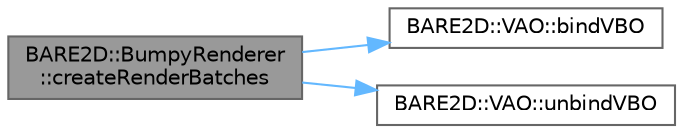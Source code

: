 digraph "BARE2D::BumpyRenderer::createRenderBatches"
{
 // INTERACTIVE_SVG=YES
 // LATEX_PDF_SIZE
  bgcolor="transparent";
  edge [fontname=Helvetica,fontsize=10,labelfontname=Helvetica,labelfontsize=10];
  node [fontname=Helvetica,fontsize=10,shape=box,height=0.2,width=0.4];
  rankdir="LR";
  Node1 [label="BARE2D::BumpyRenderer\l::createRenderBatches",height=0.2,width=0.4,color="gray40", fillcolor="grey60", style="filled", fontcolor="black",tooltip="Constructs all of the render batches from data given by, say, draw() calls."];
  Node1 -> Node2 [color="steelblue1",style="solid"];
  Node2 [label="BARE2D::VAO::bindVBO",height=0.2,width=0.4,color="grey40", fillcolor="white", style="filled",URL="$class_b_a_r_e2_d_1_1_v_a_o.html#aaaec16d98be94aa5cfed015df40dda70",tooltip="Binds the VAO's VBO."];
  Node1 -> Node3 [color="steelblue1",style="solid"];
  Node3 [label="BARE2D::VAO::unbindVBO",height=0.2,width=0.4,color="grey40", fillcolor="white", style="filled",URL="$class_b_a_r_e2_d_1_1_v_a_o.html#a10dd3e06e3929147edb6b249c94fdcee",tooltip="Unbinds this VAO's VBO."];
}
